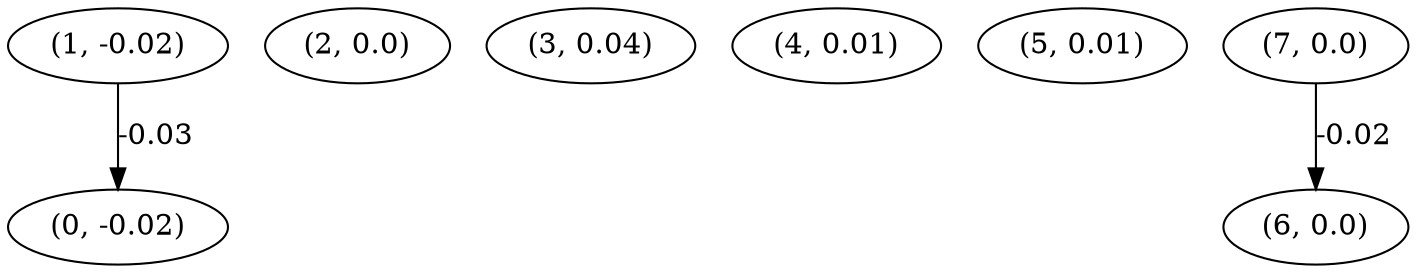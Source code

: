digraph {
    0 [ label = "(0, -0.02)" ]
    1 [ label = "(1, -0.02)" ]
    2 [ label = "(2, 0.0)" ]
    3 [ label = "(3, 0.04)" ]
    4 [ label = "(4, 0.01)" ]
    5 [ label = "(5, 0.01)" ]
    6 [ label = "(6, 0.0)" ]
    7 [ label = "(7, 0.0)" ]
    1 -> 0 [ label = "-0.03" ]
    7 -> 6 [ label = "-0.02" ]
}

